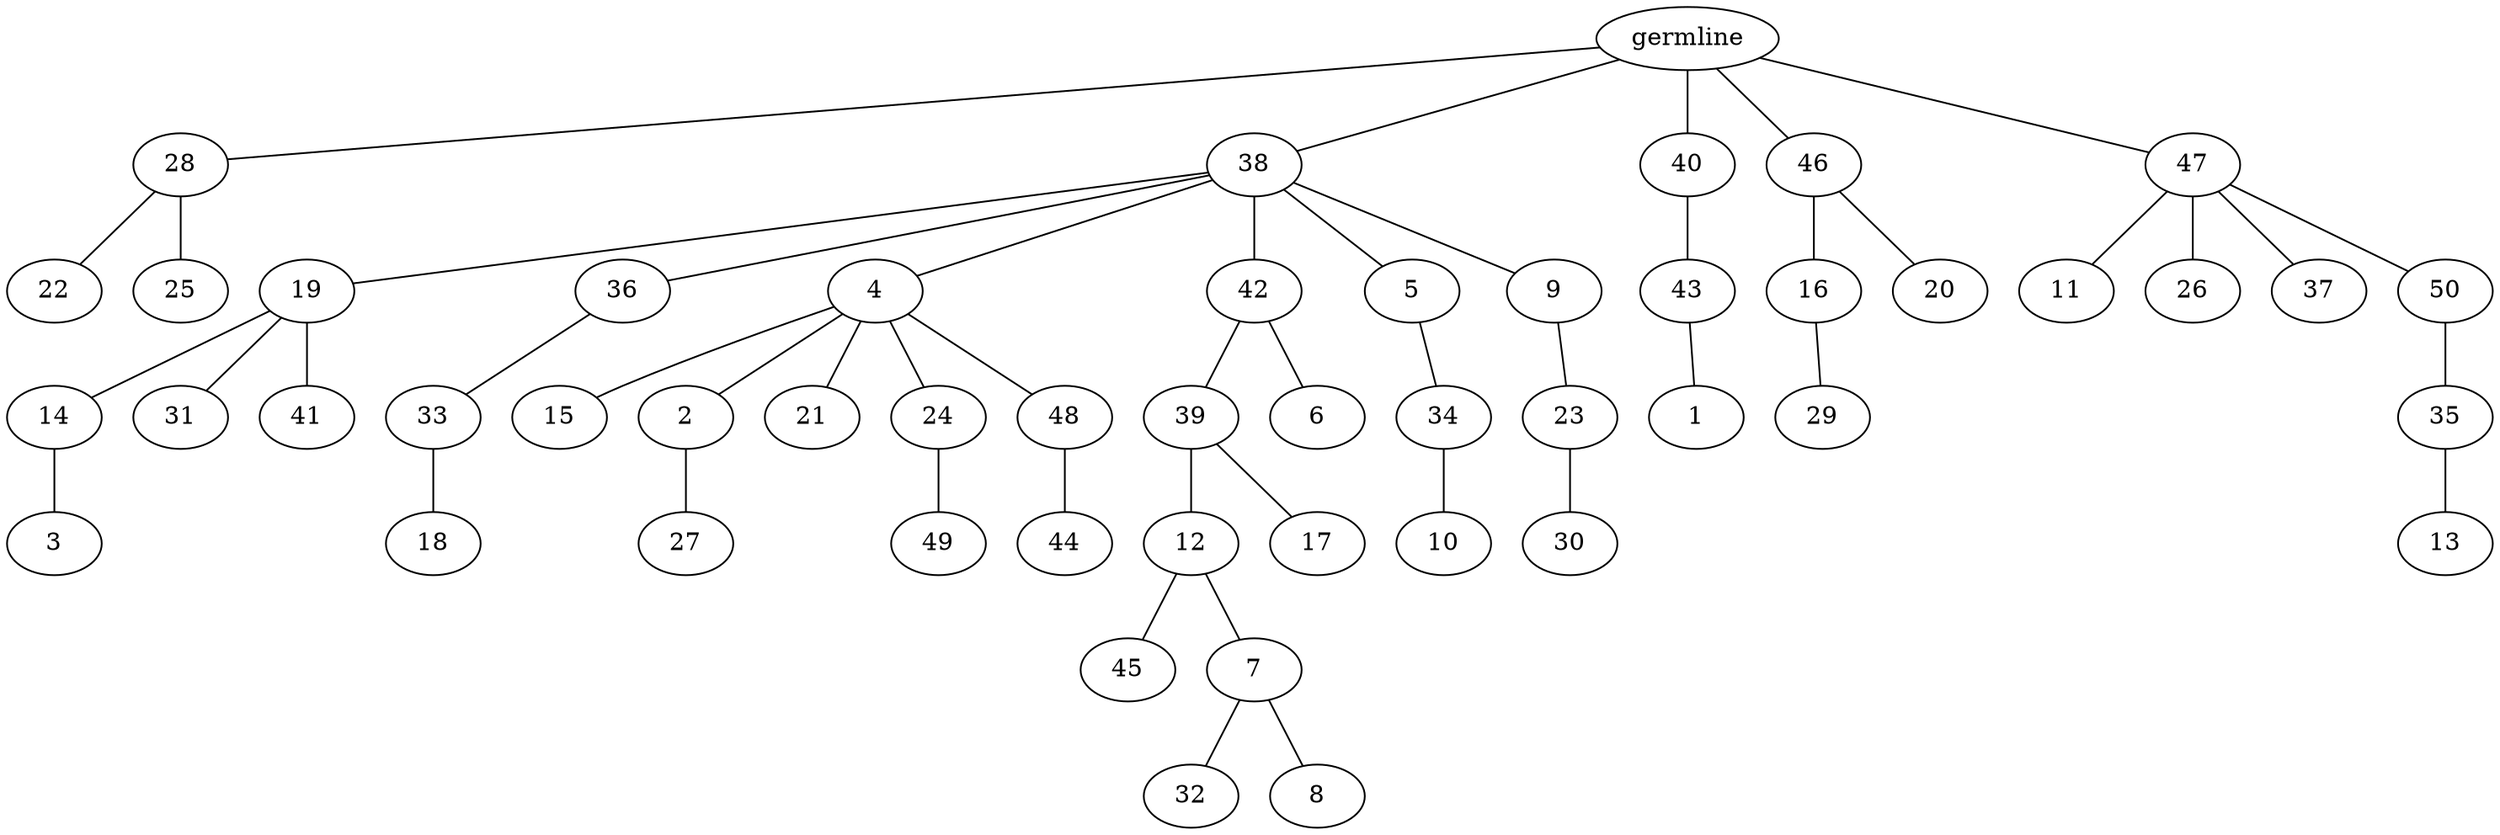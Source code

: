 graph tree {
    "140572088320064" [label="germline"];
    "140572088354896" [label="28"];
    "140572088352832" [label="22"];
    "140572088354800" [label="25"];
    "140572088354224" [label="38"];
    "140572088353552" [label="19"];
    "140572088353600" [label="14"];
    "140572088356432" [label="3"];
    "140572088356720" [label="31"];
    "140572088353312" [label="41"];
    "140572088354080" [label="36"];
    "140572088206432" [label="33"];
    "140572088206144" [label="18"];
    "140572088355520" [label="4"];
    "140572088354512" [label="15"];
    "140572088356048" [label="2"];
    "140572088356096" [label="27"];
    "140572088356144" [label="21"];
    "140572088356576" [label="24"];
    "140572088356192" [label="49"];
    "140572088355472" [label="48"];
    "140572088205712" [label="44"];
    "140572088355616" [label="42"];
    "140572088205904" [label="39"];
    "140572088206384" [label="12"];
    "140572088206864" [label="45"];
    "140572088206768" [label="7"];
    "140572088206912" [label="32"];
    "140572088207200" [label="8"];
    "140572088207728" [label="17"];
    "140572088208304" [label="6"];
    "140572088207968" [label="5"];
    "140572088207872" [label="34"];
    "140572088207776" [label="10"];
    "140572088355136" [label="9"];
    "140572088205376" [label="23"];
    "140572088205664" [label="30"];
    "140572088355040" [label="40"];
    "140572088206672" [label="43"];
    "140572088208064" [label="1"];
    "140572088208736" [label="46"];
    "140572088208016" [label="16"];
    "140572088208400" [label="29"];
    "140572089364832" [label="20"];
    "140572088208688" [label="47"];
    "140572088208640" [label="11"];
    "140572088209168" [label="26"];
    "140572088208112" [label="37"];
    "140572088209216" [label="50"];
    "140572088209264" [label="35"];
    "140572088270416" [label="13"];
    "140572088320064" -- "140572088354896";
    "140572088320064" -- "140572088354224";
    "140572088320064" -- "140572088355040";
    "140572088320064" -- "140572088208736";
    "140572088320064" -- "140572088208688";
    "140572088354896" -- "140572088352832";
    "140572088354896" -- "140572088354800";
    "140572088354224" -- "140572088353552";
    "140572088354224" -- "140572088354080";
    "140572088354224" -- "140572088355520";
    "140572088354224" -- "140572088355616";
    "140572088354224" -- "140572088207968";
    "140572088354224" -- "140572088355136";
    "140572088353552" -- "140572088353600";
    "140572088353552" -- "140572088356720";
    "140572088353552" -- "140572088353312";
    "140572088353600" -- "140572088356432";
    "140572088354080" -- "140572088206432";
    "140572088206432" -- "140572088206144";
    "140572088355520" -- "140572088354512";
    "140572088355520" -- "140572088356048";
    "140572088355520" -- "140572088356144";
    "140572088355520" -- "140572088356576";
    "140572088355520" -- "140572088355472";
    "140572088356048" -- "140572088356096";
    "140572088356576" -- "140572088356192";
    "140572088355472" -- "140572088205712";
    "140572088355616" -- "140572088205904";
    "140572088355616" -- "140572088208304";
    "140572088205904" -- "140572088206384";
    "140572088205904" -- "140572088207728";
    "140572088206384" -- "140572088206864";
    "140572088206384" -- "140572088206768";
    "140572088206768" -- "140572088206912";
    "140572088206768" -- "140572088207200";
    "140572088207968" -- "140572088207872";
    "140572088207872" -- "140572088207776";
    "140572088355136" -- "140572088205376";
    "140572088205376" -- "140572088205664";
    "140572088355040" -- "140572088206672";
    "140572088206672" -- "140572088208064";
    "140572088208736" -- "140572088208016";
    "140572088208736" -- "140572089364832";
    "140572088208016" -- "140572088208400";
    "140572088208688" -- "140572088208640";
    "140572088208688" -- "140572088209168";
    "140572088208688" -- "140572088208112";
    "140572088208688" -- "140572088209216";
    "140572088209216" -- "140572088209264";
    "140572088209264" -- "140572088270416";
}
